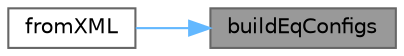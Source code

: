 digraph "buildEqConfigs"
{
 // INTERACTIVE_SVG=YES
 // LATEX_PDF_SIZE
  bgcolor="transparent";
  edge [fontname=Helvetica,fontsize=10,labelfontname=Helvetica,labelfontsize=10];
  node [fontname=Helvetica,fontsize=10,shape=box,height=0.2,width=0.4];
  rankdir="RL";
  Node1 [label="buildEqConfigs",height=0.2,width=0.4,color="gray40", fillcolor="grey60", style="filled", fontcolor="black",tooltip="helper to convert EQ data, possibly including defaults, into an EQ config vector"];
  Node1 -> Node2 [dir="back",color="steelblue1",style="solid"];
  Node2 [label="fromXML",height=0.2,width=0.4,color="grey40", fillcolor="white", style="filled",URL="$classore_1_1data_1_1_cross_asset_model_data.html#a7741ae0fc924943de5bfe02928262eb7",tooltip=" "];
}

